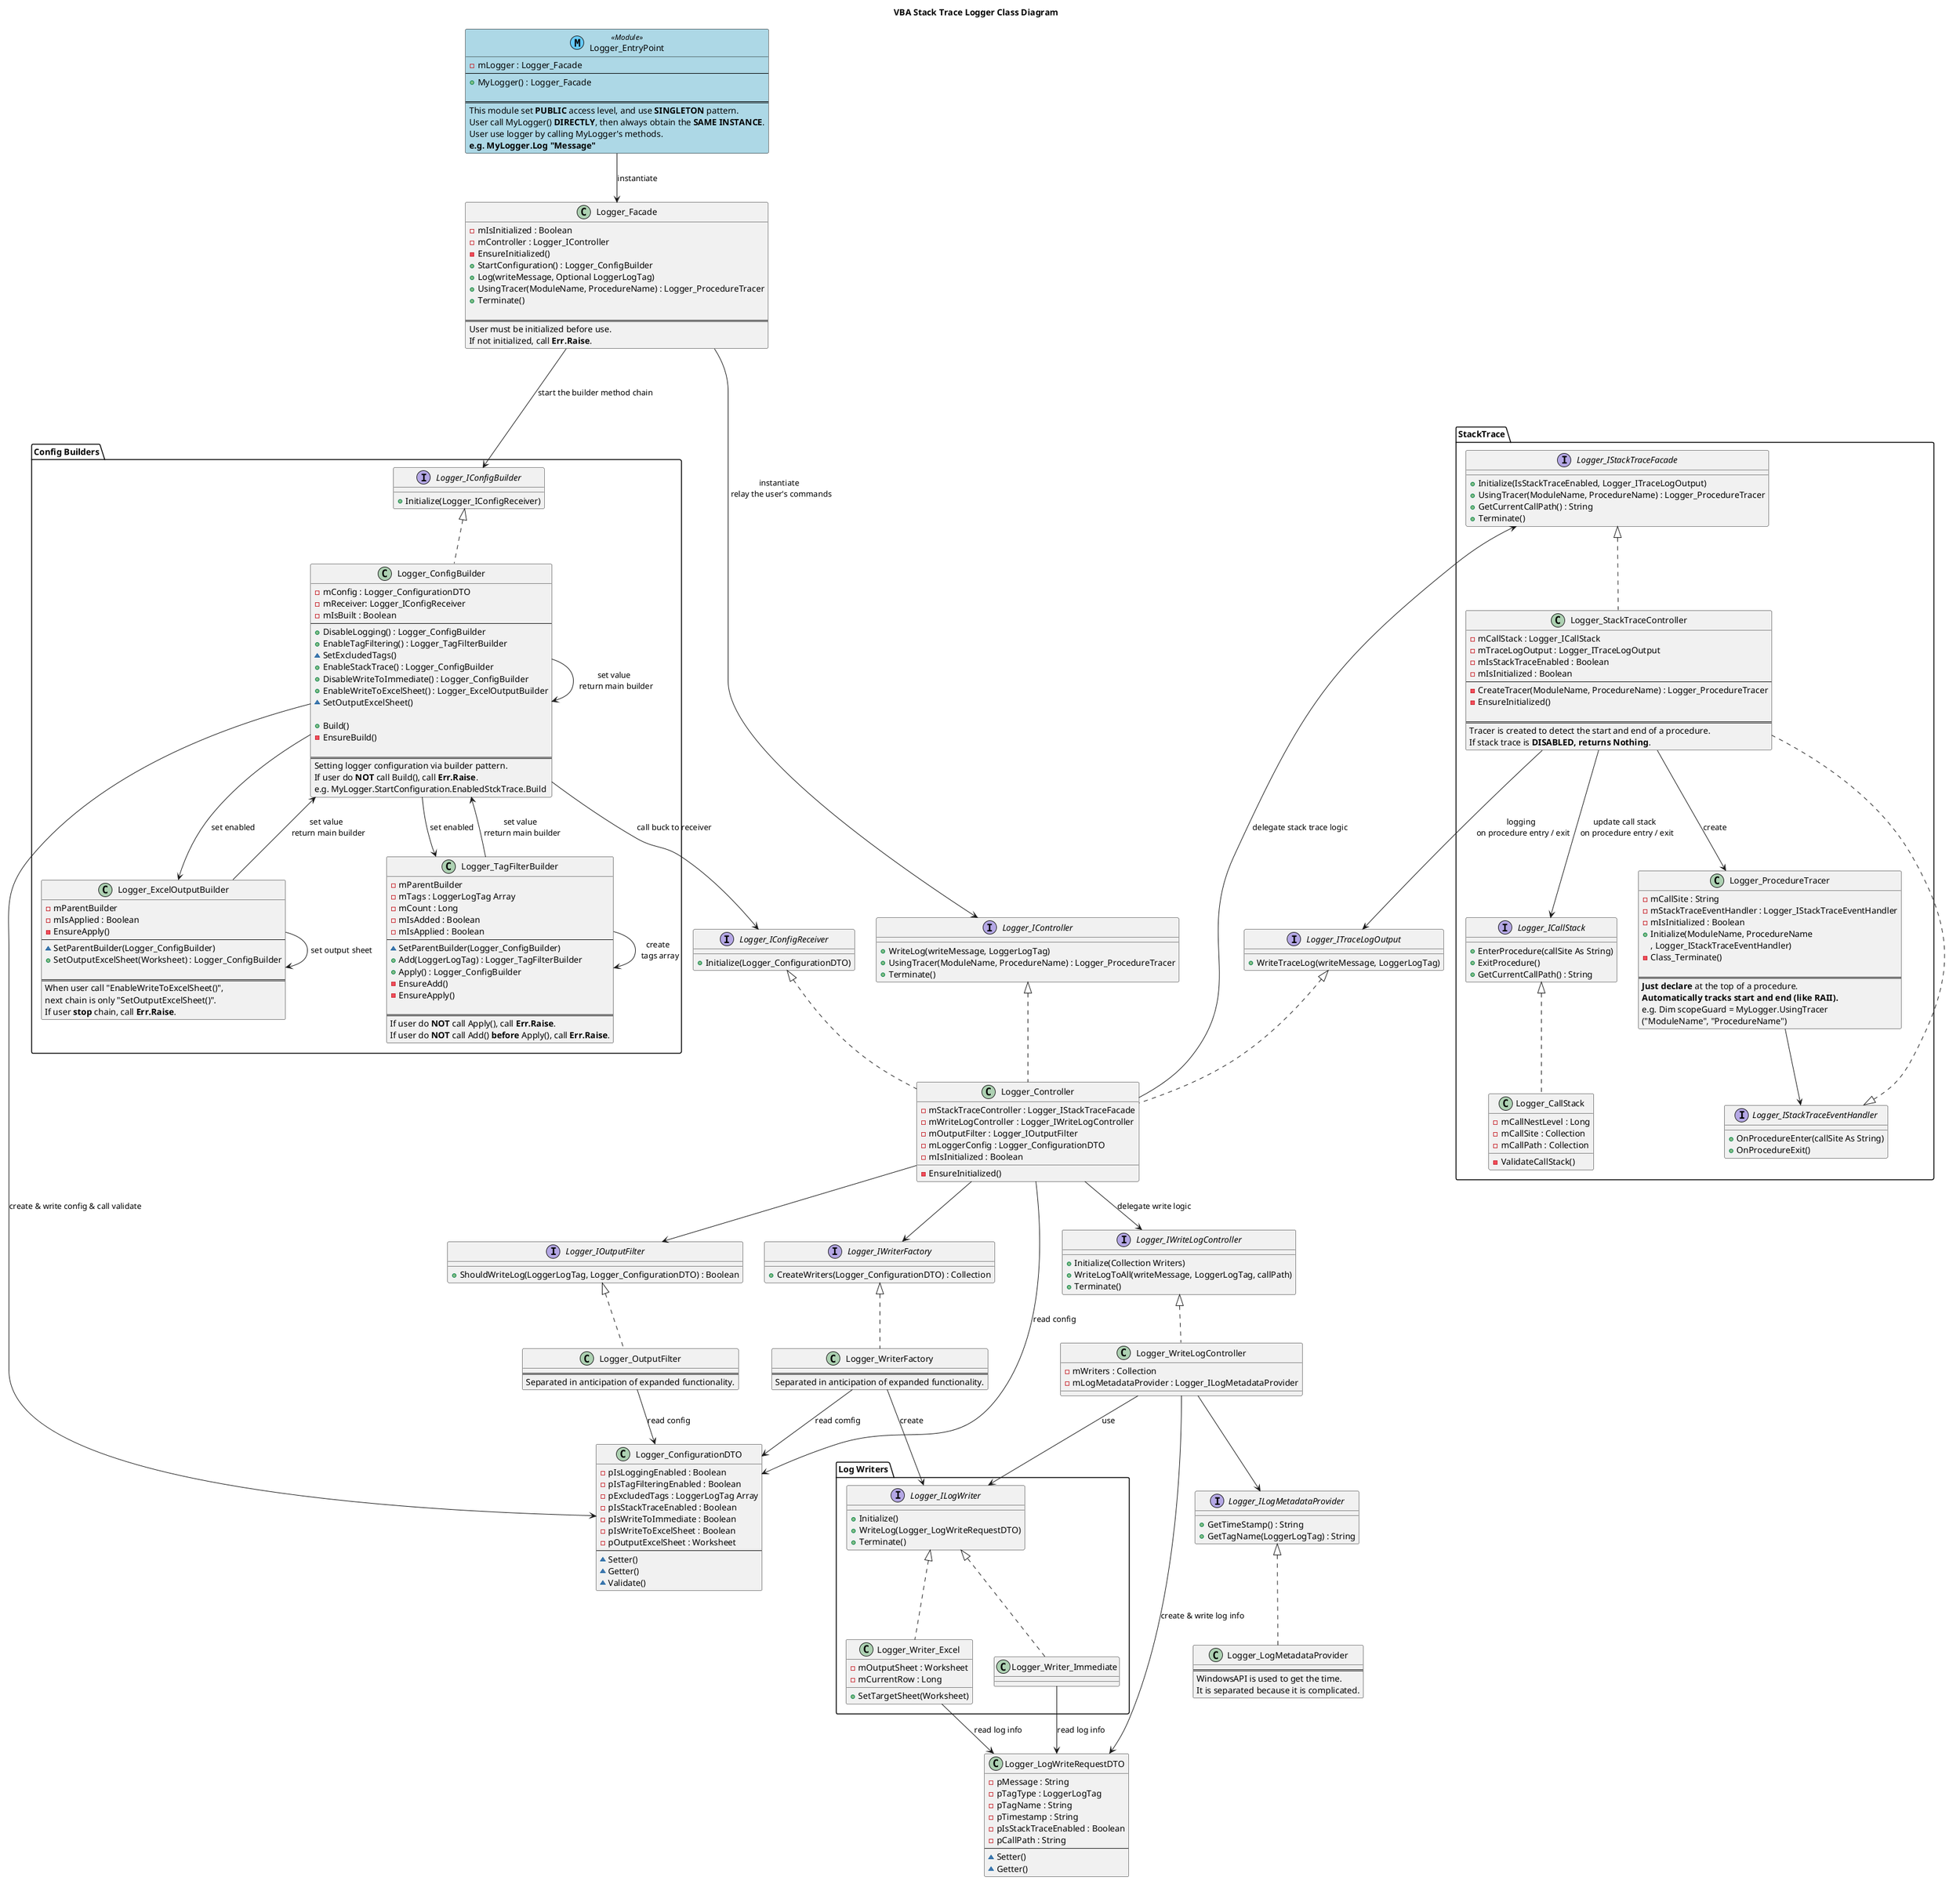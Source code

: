 @startuml Class Diagram
title VBA Stack Trace Logger Class Diagram

' ====== Discription ======
' === Overview ===
' This logger is designed to provide log output including call stack information.
' This logger is provided as an add-in with a simple API,
' allowing users to easily output logs.

' === Design Philosophy ===
' The design philosophy is to prioritize maintainability and extensibility.
' It uses interfaces extensively and employs dependency injection to facilitate unit testing.
' The logger is designed to be used in complex projects and OSS, where maintainability is crucial.

' === NOTE ===
' All classes are set to instancing = 1 - Private.
' Modules are specified as Option Private Module except for the minimum necessary ones.


' ====== Class / Module ======
' Public module, user can access.
class Logger_EntryPoint << (M,66CCFF) Module >> #LightBlue ##black {
    - mLogger : Logger_Facade
    --
    + MyLogger() : Logger_Facade
    
    ==
    This module set **PUBLIC** access level, and use **SINGLETON** pattern. 
    User call MyLogger() **DIRECTLY**, then always obtain the **SAME INSTANCE**.
    User use logger by calling MyLogger's methods.
    **e.g. MyLogger.Log "Message"**
}

' Logger API
' NOTE : All controller classes have EnsureInitialized() method.
'        This is to ensure that the initialization process has been carried out after instantinate.
'        As a VBA specification, there are no constructors with arguments...
class Logger_Facade {
    - mIsInitialized : Boolean
    - mController : Logger_IController
    - EnsureInitialized()
    + StartConfiguration() : Logger_ConfigBuilder
    + Log(writeMessage, Optional LoggerLogTag)
    + UsingTracer(ModuleName, ProcedureName) : Logger_ProcedureTracer
    + Terminate()

    ==
    User must be initialized before use.
    If not initialized, call **Err.Raise**.
}

' Logger main logic
' e.g. "Logger_Facade.log" call "Logger_Controller.WriteLog"
class Logger_Controller implements Logger_IController, Logger_ITraceLogOutput, Logger_IConfigReceiver {
    - mStackTraceController : Logger_IStackTraceFacade
    - mWriteLogController : Logger_IWriteLogController
    - mOutputFilter : Logger_IOutputFilter
    - mLoggerConfig : Logger_ConfigurationDTO
    - mIsInitialized : Boolean
    - EnsureInitialized()
}
interface Logger_IController {
    + WriteLog(writeMessage, LoggerLogTag)
    + UsingTracer(ModuleName, ProcedureName) : Logger_ProcedureTracer
    + Terminate()
}
interface Logger_IConfigReceiver {
    + Initialize(Logger_ConfigurationDTO)
}
interface Logger_ITraceLogOutput {
    + WriteTraceLog(writeMessage, LoggerLogTag)
}

' Output filtering
' Separated in anticipation of expanded functionality
class Logger_OutputFilter implements Logger_IOutputFilter {
    ==
    Separated in anticipation of expanded functionality.
}
interface Logger_IOutputFilter {
    + ShouldWriteLog(LoggerLogTag, Logger_ConfigurationDTO) : Boolean
}

' Create writers
class Logger_WriterFactory implements Logger_IWriterFactory {
    ==
    Separated in anticipation of expanded functionality.
}
interface Logger_IWriterFactory {
    + CreateWriters(Logger_ConfigurationDTO) : Collection
}

package "Log Writers" {
    ' Strategy pattern
    interface Logger_ILogWriter {
        + Initialize()
        + WriteLog(Logger_LogWriteRequestDTO)
        + Terminate()
    }
    class Logger_Writer_Excel implements Logger_ILogWriter {
        - mOutputSheet : Worksheet
        - mCurrentRow : Long
        + SetTargetSheet(Worksheet)
    }
    class Logger_Writer_Immediate implements Logger_ILogWriter {
    }
}

' Writer logic - extracted from Controller
class Logger_WriteLogController implements Logger_IWriteLogController {
    - mWriters : Collection
    - mLogMetadataProvider : Logger_ILogMetadataProvider
}
interface Logger_IWriteLogController {
    + Initialize(Collection Writers)
    + WriteLogToAll(writeMessage, LoggerLogTag, callPath)
    + Terminate()
}

' Metadata provider for log information
class Logger_LogMetadataProvider implements Logger_ILogMetadataProvider {
    ==
    WindowsAPI is used to get the time.
    It is separated because it is complicated.
}
interface Logger_ILogMetadataProvider {
    + GetTimeStamp() : String
    + GetTagName(LoggerLogTag) : String
}

' Write by WriteLogController and Logger_LogMetadataProvider, read by WriterManager
class Logger_LogWriteRequestDTO {
    - pMessage : String
    - pTagType : LoggerLogTag
    - pTagName : String
    - pTimestamp : String
    - pIsStackTraceEnabled : Boolean
    - pCallPath : String
    --
    ~ Setter()
    ~ Getter()
}

' User start initialization through Logger_Facade.Initialize
' Continue configuration through Logger_ConfigBuilder.
' Setting up configuration and initialization process in
' a single line using method chaining.
' e.g. MyLogger.StartConfiguration.EnabledStckTrace.Build
package "Config Builders" {
    ' Main builder
    class Logger_ConfigBuilder implements Logger_IConfigBuilder {
        - mConfig : Logger_ConfigurationDTO
        - mReceiver: Logger_IConfigReceiver
        - mIsBuilt : Boolean
        --
        + DisableLogging() : Logger_ConfigBuilder
        + EnableTagFiltering() : Logger_TagFilterBuilder
        ~ SetExcludedTags()
        + EnableStackTrace() : Logger_ConfigBuilder
        + DisableWriteToImmediate() : Logger_ConfigBuilder
        + EnableWriteToExcelSheet() : Logger_ExcelOutputBuilder
        ~ SetOutputExcelSheet()

        + Build()
        - EnsureBuild()

        ==
        Setting logger configuration via builder pattern.
        If user do **NOT** call Build(), call **Err.Raise**.
        e.g. MyLogger.StartConfiguration.EnabledStckTrace.Build
    }
    interface Logger_IConfigBuilder {
        + Initialize(Logger_IConfigReceiver)
    }
    ' Sub builders
    class Logger_ExcelOutputBuilder {
        - mParentBuilder
        - mIsApplied : Boolean
        - EnsureApply()
        --
        ~ SetParentBuilder(Logger_ConfigBuilder)
        + SetOutputExcelSheet(Worksheet) : Logger_ConfigBuilder
        
        ==
        When user call "EnableWriteToExcelSheet()",
        next chain is only "SetOutputExcelSheet()".
        If user **stop** chain, call **Err.Raise**.
    }
    class Logger_TagFilterBuilder {
        - mParentBuilder
        - mTags : LoggerLogTag Array
        - mCount : Long
        - mIsAdded : Boolean
        - mIsApplied : Boolean
        --
        ~ SetParentBuilder(Logger_ConfigBuilder)
        + Add(LoggerLogTag) : Logger_TagFilterBuilder
        + Apply() : Logger_ConfigBuilder
        - EnsureAdd()
        - EnsureApply()

        ==
        If user do **NOT** call Apply(), call **Err.Raise**.
        If user do **NOT** call Add() **before** Apply(), call **Err.Raise**.
    }
}

' Write by builders, read by Controller
class Logger_ConfigurationDTO {
    - pIsLoggingEnabled : Boolean
    - pIsTagFilteringEnabled : Boolean
    - pExcludedTags : LoggerLogTag Array
    - pIsStackTraceEnabled : Boolean
    - pIsWriteToImmediate : Boolean
    - pIsWriteToExcelSheet : Boolean
    - pOutputExcelSheet : Worksheet
    --
    ~ Setter()
    ~ Getter()
    ~ Validate()
}

package "StackTrace" {
    ' Stack trace management - extracted from Controller
    class Logger_StackTraceController implements Logger_IStackTraceFacade, Logger_IStackTraceEventHandler {
        - mCallStack : Logger_ICallStack
        - mTraceLogOutput : Logger_ITraceLogOutput
        - mIsStackTraceEnabled : Boolean
        - mIsInitialized : Boolean
        --
        - CreateTracer(ModuleName, ProcedureName) : Logger_ProcedureTracer
        - EnsureInitialized()

        ==
        Tracer is created to detect the start and end of a procedure.
        If stack trace is **DISABLED, returns Nothing**.
    }
    interface Logger_IStackTraceFacade  {
        + Initialize(IsStackTraceEnabled, Logger_ITraceLogOutput)
        + UsingTracer(ModuleName, ProcedureName) : Logger_ProcedureTracer
        + GetCurrentCallPath() : String
        + Terminate()
    }
    interface Logger_IStackTraceEventHandler {
        + OnProcedureEnter(callSite As String)
        + OnProcedureExit()
    }
    ' Store and update call stack information
    class Logger_CallStack implements Logger_ICallStack {
        - mCallNestLevel : Long
        - mCallSite : Collection
        - mCallPath : Collection
        - ValidateCallStack()
    }
    interface Logger_ICallStack {
        + EnterProcedure(callSite As String)
        + ExitProcedure()
        + GetCurrentCallPath() : String
    }
    ' Automatically tracks procedure entry and exit
    ' NOTE : This is based on the RAII (Resource Acquisition Is Initialization) concept.
    '        User stores an instance of this class as a variable at the beginning of the procedure.
    '        e.g. Dim scopeGuard Variant: Set scopeGuard = MyLogger.UsingTracer("ModuleName", "ProcedureName")
    '        By calling UsingTracer(), the instance is created and initialized internally.
    '         -> At that time (= constructor), this class notifies the start-of-procedure event.
    '        When the user's procedure ends, the reference to the variable drops to zero,
    '        and the variable is automatically destroyed by the system.
    '         -> At that time (= destructor), this class notifies the end-of-procedure event.
    class Logger_ProcedureTracer {
        - mCallSite : String
        - mStackTraceEventHandler : Logger_IStackTraceEventHandler
        - mIsInitialized : Boolean
        + Initialize(ModuleName, ProcedureName
        , Logger_IStackTraceEventHandler)
        - Class_Terminate()

        ==
        **Just declare** at the top of a procedure.
        **Automatically tracks start and end (like RAII).**
        e.g. Dim scopeGuard = MyLogger.UsingTracer
                        ("ModuleName", "ProcedureName")
    }
}

' ====== relationship ======
' === API ===
' Note: User --> Logger_EntryPoint : call MyLogger & get Facade
Logger_EntryPoint --> Logger_Facade : instantiate
' === Logger Initilize & build config ===
Logger_Facade --> Logger_IConfigBuilder : start the builder method chain
Logger_ConfigBuilder --> Logger_ConfigurationDTO : create & write config & call validate
Logger_ConfigBuilder --> Logger_IConfigReceiver : call buck to receiver
' Main builder
Logger_ConfigBuilder --> Logger_ExcelOutputBuilder : set enabled
Logger_ConfigBuilder --> Logger_TagFilterBuilder : set enabled
Logger_ConfigBuilder --> Logger_ConfigBuilder : set value \n return main builder
' Sub builders
Logger_ExcelOutputBuilder --> Logger_ExcelOutputBuilder : set output sheet
Logger_ExcelOutputBuilder --> Logger_ConfigBuilder : set value \n return main builder
Logger_TagFilterBuilder --> Logger_TagFilterBuilder : create \n tags array
Logger_TagFilterBuilder --> Logger_ConfigBuilder : set value \n rreturn main builder
' === Core Logic ===
Logger_Facade -----> Logger_IController : instantiate \n relay the user's commands
Logger_Controller --> Logger_ConfigurationDTO : read config
Logger_Controller --> Logger_IWriterFactory
Logger_Controller --> Logger_IOutputFilter
Logger_OutputFilter --> Logger_ConfigurationDTO : read config
Logger_Controller --> Logger_IStackTraceFacade : delegate stack trace logic
Logger_Controller --> Logger_IWriteLogController : delegate write logic
' === Write ===
' Factory
Logger_WriterFactory --> Logger_ConfigurationDTO : read comfig
Logger_WriterFactory --> Logger_ILogWriter : create
' Log info construction
Logger_WriteLogController --> Logger_LogWriteRequestDTO : create & write log info
Logger_WriteLogController --> Logger_ILogMetadataProvider
' Writers
Logger_WriteLogController --> Logger_ILogWriter : use
Logger_Writer_Excel --> Logger_LogWriteRequestDTO : read log info
Logger_Writer_Immediate --> Logger_LogWriteRequestDTO : read log info
' === stack trace ===
Logger_StackTraceController --> Logger_ITraceLogOutput : logging \n on procedure entry / exit
Logger_StackTraceController --> Logger_ICallStack : update call stack \n on procedure entry / exit  
Logger_StackTraceController --> Logger_ProcedureTracer : create
Logger_ProcedureTracer --> Logger_IStackTraceEventHandler


remove @unlinked
' ===  hidden classes ===

' Private module, user cannot access
class Logger_Constants << (M,66CCFF) Module >> {
    + ERR_VBA_STACK_TRACE_LOGGER : Long
    + LOGGER_NAMESPACE : String
    + LOGGER_VERSION : String
    + LOGGER_BUILD_DATE : String
    + LOGGER_AUTHOR : String
}

' Public module, user can access
class Logger_DataStruct << (M,66CCFF) Module >> #LightBlue ##black {
    ' Use for logging.
    ' e.g. MyLogger.Log "Message", LogTag_Debug
    Enum LoggerLogTag {
        LogTag_Debug = 0
        LogTag_Info = 1
        LogTag_Warning = 2
        LogTag_Error = 3
        LogTag_Critical = 4
        LogTag_Trace = 5
    }
}

@enduml
